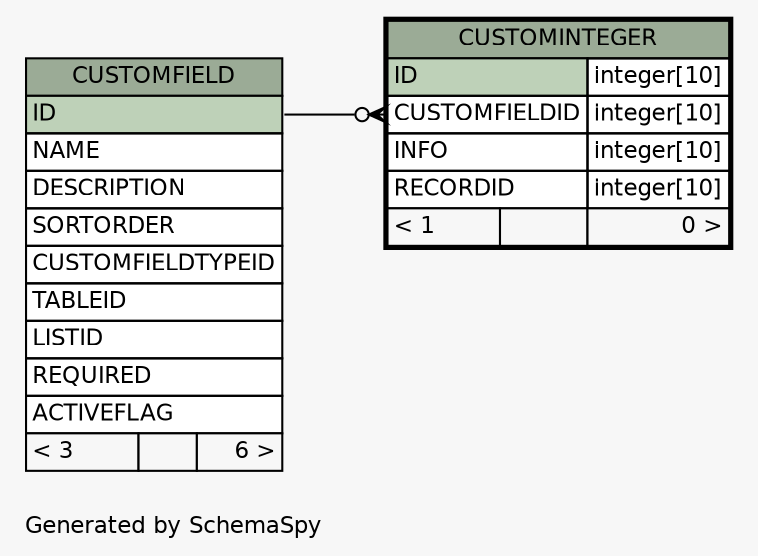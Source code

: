 // dot 2.26.3 on Linux 3.5.0-34-generic
// SchemaSpy rev 590
digraph "oneDegreeRelationshipsDiagram" {
  graph [
    rankdir="RL"
    bgcolor="#f7f7f7"
    label="\nGenerated by SchemaSpy"
    labeljust="l"
    nodesep="0.18"
    ranksep="0.46"
    fontname="Helvetica"
    fontsize="11"
  ];
  node [
    fontname="Helvetica"
    fontsize="11"
    shape="plaintext"
  ];
  edge [
    arrowsize="0.8"
  ];
  "CUSTOMINTEGER":"CUSTOMFIELDID":w -> "CUSTOMFIELD":"ID":e [arrowhead=none dir=back arrowtail=crowodot];
  "CUSTOMFIELD" [
    label=<
    <TABLE BORDER="0" CELLBORDER="1" CELLSPACING="0" BGCOLOR="#ffffff">
      <TR><TD COLSPAN="3" BGCOLOR="#9bab96" ALIGN="CENTER">CUSTOMFIELD</TD></TR>
      <TR><TD PORT="ID" COLSPAN="3" BGCOLOR="#bed1b8" ALIGN="LEFT">ID</TD></TR>
      <TR><TD PORT="NAME" COLSPAN="3" ALIGN="LEFT">NAME</TD></TR>
      <TR><TD PORT="DESCRIPTION" COLSPAN="3" ALIGN="LEFT">DESCRIPTION</TD></TR>
      <TR><TD PORT="SORTORDER" COLSPAN="3" ALIGN="LEFT">SORTORDER</TD></TR>
      <TR><TD PORT="CUSTOMFIELDTYPEID" COLSPAN="3" ALIGN="LEFT">CUSTOMFIELDTYPEID</TD></TR>
      <TR><TD PORT="TABLEID" COLSPAN="3" ALIGN="LEFT">TABLEID</TD></TR>
      <TR><TD PORT="LISTID" COLSPAN="3" ALIGN="LEFT">LISTID</TD></TR>
      <TR><TD PORT="REQUIRED" COLSPAN="3" ALIGN="LEFT">REQUIRED</TD></TR>
      <TR><TD PORT="ACTIVEFLAG" COLSPAN="3" ALIGN="LEFT">ACTIVEFLAG</TD></TR>
      <TR><TD ALIGN="LEFT" BGCOLOR="#f7f7f7">&lt; 3</TD><TD ALIGN="RIGHT" BGCOLOR="#f7f7f7">  </TD><TD ALIGN="RIGHT" BGCOLOR="#f7f7f7">6 &gt;</TD></TR>
    </TABLE>>
    URL="CUSTOMFIELD.html"
    tooltip="CUSTOMFIELD"
  ];
  "CUSTOMINTEGER" [
    label=<
    <TABLE BORDER="2" CELLBORDER="1" CELLSPACING="0" BGCOLOR="#ffffff">
      <TR><TD COLSPAN="3" BGCOLOR="#9bab96" ALIGN="CENTER">CUSTOMINTEGER</TD></TR>
      <TR><TD PORT="ID" COLSPAN="2" BGCOLOR="#bed1b8" ALIGN="LEFT">ID</TD><TD PORT="ID.type" ALIGN="LEFT">integer[10]</TD></TR>
      <TR><TD PORT="CUSTOMFIELDID" COLSPAN="2" ALIGN="LEFT">CUSTOMFIELDID</TD><TD PORT="CUSTOMFIELDID.type" ALIGN="LEFT">integer[10]</TD></TR>
      <TR><TD PORT="INFO" COLSPAN="2" ALIGN="LEFT">INFO</TD><TD PORT="INFO.type" ALIGN="LEFT">integer[10]</TD></TR>
      <TR><TD PORT="RECORDID" COLSPAN="2" ALIGN="LEFT">RECORDID</TD><TD PORT="RECORDID.type" ALIGN="LEFT">integer[10]</TD></TR>
      <TR><TD ALIGN="LEFT" BGCOLOR="#f7f7f7">&lt; 1</TD><TD ALIGN="RIGHT" BGCOLOR="#f7f7f7">  </TD><TD ALIGN="RIGHT" BGCOLOR="#f7f7f7">0 &gt;</TD></TR>
    </TABLE>>
    URL="CUSTOMINTEGER.html"
    tooltip="CUSTOMINTEGER"
  ];
}

